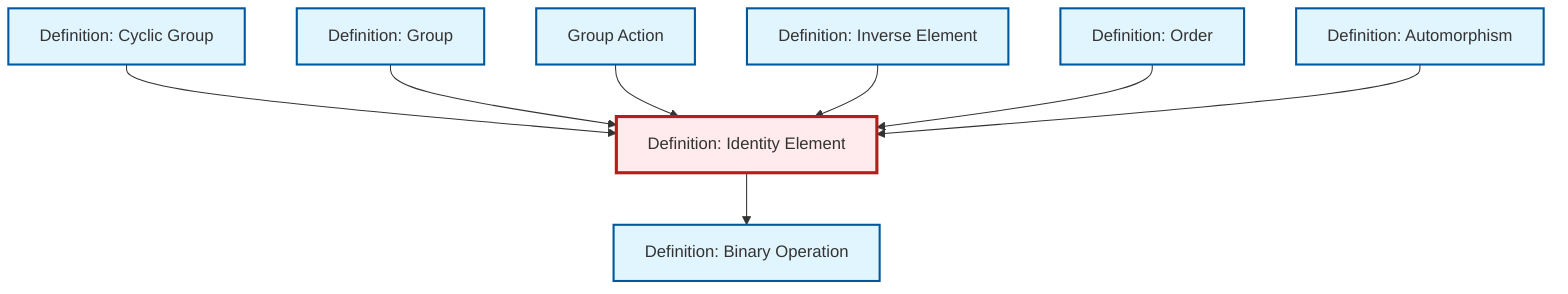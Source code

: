graph TD
    classDef definition fill:#e1f5fe,stroke:#01579b,stroke-width:2px
    classDef theorem fill:#f3e5f5,stroke:#4a148c,stroke-width:2px
    classDef axiom fill:#fff3e0,stroke:#e65100,stroke-width:2px
    classDef example fill:#e8f5e9,stroke:#1b5e20,stroke-width:2px
    classDef current fill:#ffebee,stroke:#b71c1c,stroke-width:3px
    def-binary-operation["Definition: Binary Operation"]:::definition
    def-order["Definition: Order"]:::definition
    def-group-action["Group Action"]:::definition
    def-inverse-element["Definition: Inverse Element"]:::definition
    def-identity-element["Definition: Identity Element"]:::definition
    def-cyclic-group["Definition: Cyclic Group"]:::definition
    def-group["Definition: Group"]:::definition
    def-automorphism["Definition: Automorphism"]:::definition
    def-cyclic-group --> def-identity-element
    def-identity-element --> def-binary-operation
    def-group --> def-identity-element
    def-group-action --> def-identity-element
    def-inverse-element --> def-identity-element
    def-order --> def-identity-element
    def-automorphism --> def-identity-element
    class def-identity-element current